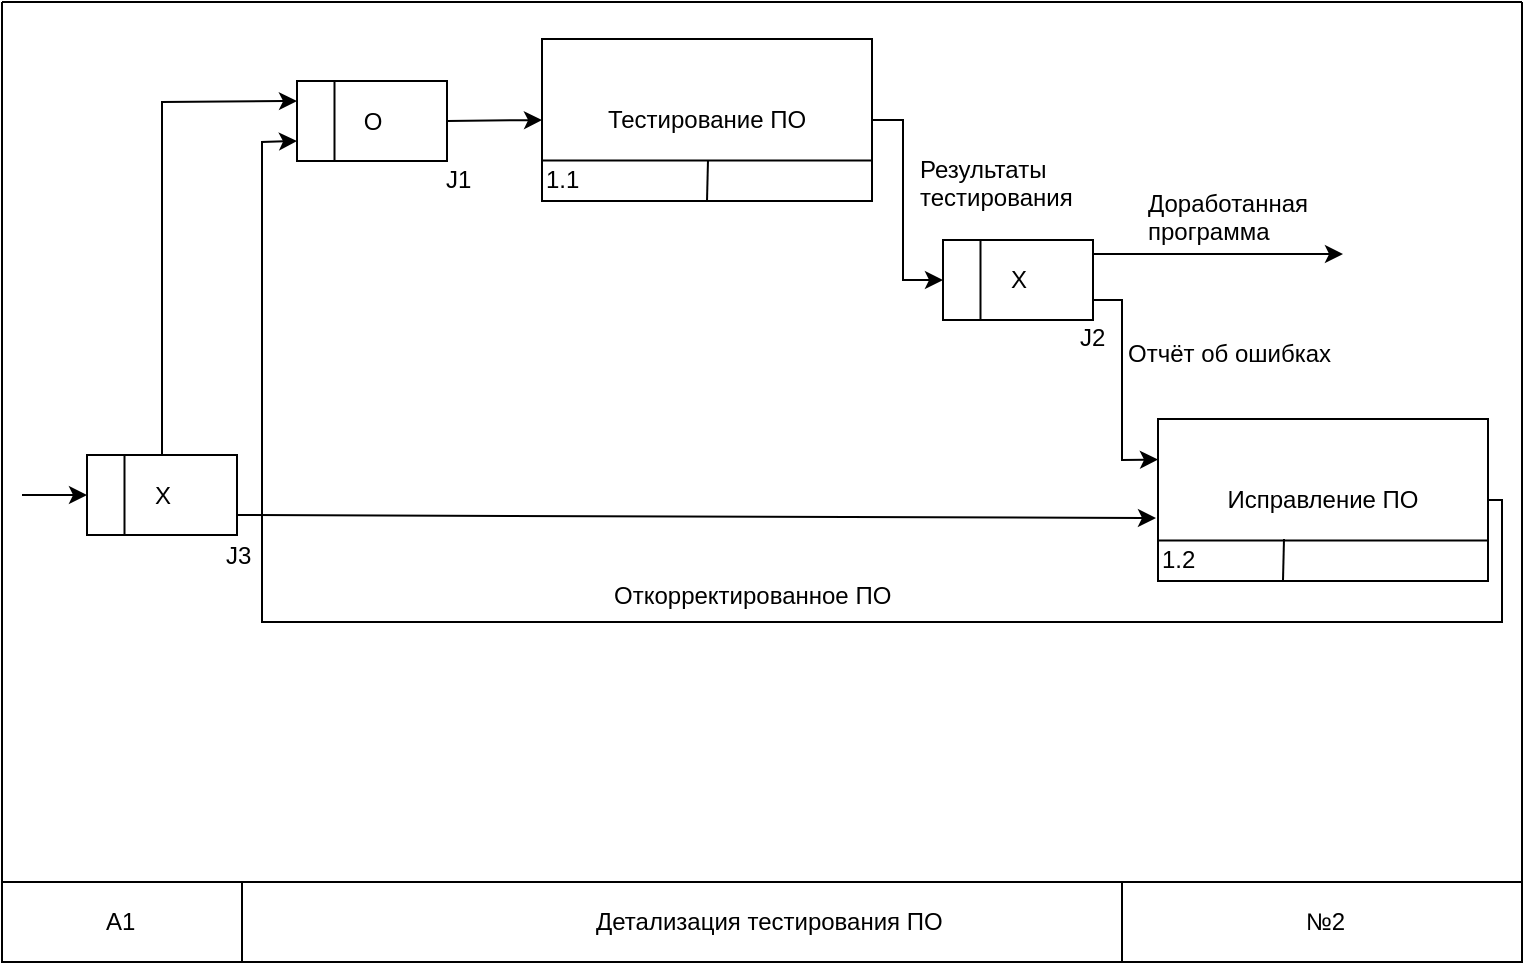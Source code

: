 <mxfile version="12.0.2" type="device" pages="1"><diagram id="FRA6G_auTJWb8e-CwCNN" name="Page-1"><mxGraphModel dx="704" dy="1511" grid="1" gridSize="10" guides="1" tooltips="1" connect="1" arrows="1" fold="1" page="1" pageScale="1" pageWidth="850" pageHeight="1100" math="0" shadow="0"><root><mxCell id="0"/><mxCell id="1" parent="0"/><mxCell id="rdoyEV68jpkVjki47qFy-53" value="" style="endArrow=none;html=1;" edge="1" parent="1"><mxGeometry width="50" height="50" relative="1" as="geometry"><mxPoint y="400" as="sourcePoint"/><mxPoint y="-40" as="targetPoint"/></mxGeometry></mxCell><mxCell id="rdoyEV68jpkVjki47qFy-54" value="" style="endArrow=none;html=1;" edge="1" parent="1"><mxGeometry width="50" height="50" relative="1" as="geometry"><mxPoint y="-40" as="sourcePoint"/><mxPoint x="760" y="-40" as="targetPoint"/></mxGeometry></mxCell><mxCell id="rdoyEV68jpkVjki47qFy-55" value="" style="endArrow=none;html=1;" edge="1" parent="1"><mxGeometry width="50" height="50" relative="1" as="geometry"><mxPoint x="760" y="400" as="sourcePoint"/><mxPoint x="760" y="-40" as="targetPoint"/></mxGeometry></mxCell><mxCell id="rdoyEV68jpkVjki47qFy-56" value="" style="endArrow=none;html=1;" edge="1" parent="1"><mxGeometry width="50" height="50" relative="1" as="geometry"><mxPoint y="400" as="sourcePoint"/><mxPoint x="760" y="400" as="targetPoint"/></mxGeometry></mxCell><mxCell id="rdoyEV68jpkVjki47qFy-58" value="" style="endArrow=none;html=1;rounded=0;" edge="1" parent="1"><mxGeometry width="50" height="50" relative="1" as="geometry"><mxPoint x="760" y="400" as="sourcePoint"/><mxPoint y="400" as="targetPoint"/><Array as="points"><mxPoint x="760" y="440"/><mxPoint x="500" y="440"/><mxPoint y="440"/></Array></mxGeometry></mxCell><mxCell id="rdoyEV68jpkVjki47qFy-59" value="" style="endArrow=none;html=1;" edge="1" parent="1"><mxGeometry width="50" height="50" relative="1" as="geometry"><mxPoint x="120" y="440" as="sourcePoint"/><mxPoint x="120" y="400" as="targetPoint"/></mxGeometry></mxCell><mxCell id="rdoyEV68jpkVjki47qFy-62" value="" style="endArrow=none;html=1;" edge="1" parent="1"><mxGeometry width="50" height="50" relative="1" as="geometry"><mxPoint x="560" y="440" as="sourcePoint"/><mxPoint x="560" y="400" as="targetPoint"/></mxGeometry></mxCell><mxCell id="rdoyEV68jpkVjki47qFy-63" value="&lt;div&gt;A1&lt;/div&gt;&lt;div&gt;&lt;br&gt;&lt;/div&gt;" style="text;html=1;resizable=0;points=[];autosize=1;align=left;verticalAlign=top;spacingTop=-4;" vertex="1" parent="1"><mxGeometry x="50" y="410" width="30" height="30" as="geometry"/></mxCell><mxCell id="rdoyEV68jpkVjki47qFy-64" value="Детализация тестирования ПО" style="text;html=1;resizable=0;points=[];autosize=1;align=left;verticalAlign=top;spacingTop=-4;" vertex="1" parent="1"><mxGeometry x="295" y="410" width="170" height="20" as="geometry"/></mxCell><mxCell id="rdoyEV68jpkVjki47qFy-65" value="&lt;div&gt;№2&lt;/div&gt;" style="text;html=1;resizable=0;points=[];autosize=1;align=left;verticalAlign=top;spacingTop=-4;" vertex="1" parent="1"><mxGeometry x="650" y="410" width="30" height="20" as="geometry"/></mxCell><mxCell id="rdoyEV68jpkVjki47qFy-66" value="X" style="rounded=0;whiteSpace=wrap;html=1;shadow=0;fillColor=#FFFFFF;gradientColor=none;strokeColor=#000000;" vertex="1" parent="1"><mxGeometry x="42.5" y="186.5" width="75" height="40" as="geometry"/></mxCell><mxCell id="rdoyEV68jpkVjki47qFy-68" value="" style="endArrow=none;html=1;exitX=0.25;exitY=1;exitDx=0;exitDy=0;entryX=0.25;entryY=0;entryDx=0;entryDy=0;" edge="1" parent="1" source="rdoyEV68jpkVjki47qFy-66" target="rdoyEV68jpkVjki47qFy-66"><mxGeometry width="50" height="50" relative="1" as="geometry"><mxPoint x="80" y="326.5" as="sourcePoint"/><mxPoint x="130" y="276.5" as="targetPoint"/></mxGeometry></mxCell><mxCell id="rdoyEV68jpkVjki47qFy-70" value="" style="endArrow=classic;html=1;entryX=0;entryY=0.5;entryDx=0;entryDy=0;" edge="1" parent="1" target="rdoyEV68jpkVjki47qFy-66"><mxGeometry width="50" height="50" relative="1" as="geometry"><mxPoint x="10" y="206.5" as="sourcePoint"/><mxPoint x="40" y="207" as="targetPoint"/></mxGeometry></mxCell><mxCell id="rdoyEV68jpkVjki47qFy-71" value="&lt;div&gt;O&lt;/div&gt;" style="rounded=0;whiteSpace=wrap;html=1;shadow=0;fillColor=#FFFFFF;gradientColor=none;strokeColor=#000000;" vertex="1" parent="1"><mxGeometry x="147.5" y="-0.5" width="75" height="40" as="geometry"/></mxCell><mxCell id="rdoyEV68jpkVjki47qFy-72" value="J3" style="text;html=1;resizable=0;points=[];autosize=1;align=left;verticalAlign=top;spacingTop=-4;" vertex="1" parent="1"><mxGeometry x="110" y="226.5" width="30" height="20" as="geometry"/></mxCell><mxCell id="rdoyEV68jpkVjki47qFy-73" value="J1" style="text;html=1;resizable=0;points=[];autosize=1;align=left;verticalAlign=top;spacingTop=-4;" vertex="1" parent="1"><mxGeometry x="219.5" y="38.5" width="30" height="20" as="geometry"/></mxCell><mxCell id="rdoyEV68jpkVjki47qFy-74" value="" style="endArrow=none;html=1;exitX=0.25;exitY=1;exitDx=0;exitDy=0;entryX=0.25;entryY=0;entryDx=0;entryDy=0;" edge="1" parent="1" source="rdoyEV68jpkVjki47qFy-71" target="rdoyEV68jpkVjki47qFy-71"><mxGeometry width="50" height="50" relative="1" as="geometry"><mxPoint x="167.75" y="48.5" as="sourcePoint"/><mxPoint x="167.75" y="8.5" as="targetPoint"/></mxGeometry></mxCell><mxCell id="rdoyEV68jpkVjki47qFy-77" value="" style="endArrow=classic;html=1;exitX=0.5;exitY=0;exitDx=0;exitDy=0;entryX=0;entryY=0.25;entryDx=0;entryDy=0;rounded=0;" edge="1" parent="1" source="rdoyEV68jpkVjki47qFy-66" target="rdoyEV68jpkVjki47qFy-71"><mxGeometry width="50" height="50" relative="1" as="geometry"><mxPoint x="70" y="139.5" as="sourcePoint"/><mxPoint x="120" y="89.5" as="targetPoint"/><Array as="points"><mxPoint x="80" y="10"/></Array></mxGeometry></mxCell><mxCell id="rdoyEV68jpkVjki47qFy-78" value="Тестирование ПО" style="rounded=0;whiteSpace=wrap;html=1;shadow=0;strokeColor=#000000;fillColor=#FFFFFF;gradientColor=none;" vertex="1" parent="1"><mxGeometry x="270" y="-21.5" width="165" height="81" as="geometry"/></mxCell><mxCell id="rdoyEV68jpkVjki47qFy-79" value="" style="endArrow=none;html=1;exitX=0;exitY=0.75;exitDx=0;exitDy=0;entryX=1;entryY=0.75;entryDx=0;entryDy=0;" edge="1" parent="1" source="rdoyEV68jpkVjki47qFy-78" target="rdoyEV68jpkVjki47qFy-78"><mxGeometry width="50" height="50" relative="1" as="geometry"><mxPoint x="318" y="49" as="sourcePoint"/><mxPoint x="368" y="-1" as="targetPoint"/></mxGeometry></mxCell><mxCell id="rdoyEV68jpkVjki47qFy-80" value="" style="endArrow=none;html=1;exitX=0.5;exitY=1;exitDx=0;exitDy=0;" edge="1" parent="1" source="rdoyEV68jpkVjki47qFy-78"><mxGeometry width="50" height="50" relative="1" as="geometry"><mxPoint x="318" y="119" as="sourcePoint"/><mxPoint x="353" y="39" as="targetPoint"/></mxGeometry></mxCell><mxCell id="rdoyEV68jpkVjki47qFy-81" value="1.1" style="text;html=1;resizable=0;points=[];autosize=1;align=left;verticalAlign=top;spacingTop=-4;" vertex="1" parent="1"><mxGeometry x="270" y="39" width="30" height="20" as="geometry"/></mxCell><mxCell id="rdoyEV68jpkVjki47qFy-82" value="" style="endArrow=classic;html=1;exitX=1;exitY=0.5;exitDx=0;exitDy=0;entryX=0;entryY=0.5;entryDx=0;entryDy=0;" edge="1" parent="1" source="rdoyEV68jpkVjki47qFy-71" target="rdoyEV68jpkVjki47qFy-78"><mxGeometry width="50" height="50" relative="1" as="geometry"><mxPoint x="187.5" y="119.5" as="sourcePoint"/><mxPoint x="237.5" y="69.5" as="targetPoint"/></mxGeometry></mxCell><mxCell id="rdoyEV68jpkVjki47qFy-83" value="X" style="rounded=0;whiteSpace=wrap;html=1;shadow=0;fillColor=#FFFFFF;gradientColor=none;strokeColor=#000000;" vertex="1" parent="1"><mxGeometry x="470.5" y="79" width="75" height="40" as="geometry"/></mxCell><mxCell id="rdoyEV68jpkVjki47qFy-84" value="" style="endArrow=none;html=1;exitX=0.25;exitY=1;exitDx=0;exitDy=0;entryX=0.25;entryY=0;entryDx=0;entryDy=0;" edge="1" parent="1" source="rdoyEV68jpkVjki47qFy-83" target="rdoyEV68jpkVjki47qFy-83"><mxGeometry width="50" height="50" relative="1" as="geometry"><mxPoint x="490.5" y="219" as="sourcePoint"/><mxPoint x="540.5" y="169" as="targetPoint"/></mxGeometry></mxCell><mxCell id="rdoyEV68jpkVjki47qFy-85" value="" style="endArrow=classic;html=1;exitX=1;exitY=0.5;exitDx=0;exitDy=0;entryX=0;entryY=0.5;entryDx=0;entryDy=0;rounded=0;" edge="1" parent="1" source="rdoyEV68jpkVjki47qFy-78" target="rdoyEV68jpkVjki47qFy-83"><mxGeometry width="50" height="50" relative="1" as="geometry"><mxPoint x="330.5" y="179" as="sourcePoint"/><mxPoint x="400.5" y="129" as="targetPoint"/><Array as="points"><mxPoint x="450.5" y="19"/><mxPoint x="450.5" y="99"/></Array></mxGeometry></mxCell><mxCell id="rdoyEV68jpkVjki47qFy-86" value="Результаты&lt;br&gt;тестирования" style="text;html=1;resizable=0;points=[];autosize=1;align=left;verticalAlign=top;spacingTop=-4;" vertex="1" parent="1"><mxGeometry x="457" y="33.5" width="80" height="30" as="geometry"/></mxCell><mxCell id="rdoyEV68jpkVjki47qFy-87" value="" style="endArrow=classic;html=1;exitX=1;exitY=0.5;exitDx=0;exitDy=0;" edge="1" parent="1"><mxGeometry width="50" height="50" relative="1" as="geometry"><mxPoint x="545.5" y="86" as="sourcePoint"/><mxPoint x="670.5" y="86" as="targetPoint"/></mxGeometry></mxCell><mxCell id="rdoyEV68jpkVjki47qFy-88" value="Доработанная&lt;br&gt;программа" style="text;html=1;resizable=0;points=[];autosize=1;align=left;verticalAlign=top;spacingTop=-4;" vertex="1" parent="1"><mxGeometry x="570.5" y="51" width="90" height="30" as="geometry"/></mxCell><mxCell id="rdoyEV68jpkVjki47qFy-89" value="Исправление ПО" style="rounded=0;whiteSpace=wrap;html=1;shadow=0;strokeColor=#000000;fillColor=#FFFFFF;gradientColor=none;" vertex="1" parent="1"><mxGeometry x="578" y="168.5" width="165" height="81" as="geometry"/></mxCell><mxCell id="rdoyEV68jpkVjki47qFy-90" value="" style="endArrow=none;html=1;exitX=0;exitY=0.75;exitDx=0;exitDy=0;entryX=1;entryY=0.75;entryDx=0;entryDy=0;" edge="1" parent="1" source="rdoyEV68jpkVjki47qFy-89" target="rdoyEV68jpkVjki47qFy-89"><mxGeometry width="50" height="50" relative="1" as="geometry"><mxPoint x="626" y="239" as="sourcePoint"/><mxPoint x="676" y="189" as="targetPoint"/></mxGeometry></mxCell><mxCell id="rdoyEV68jpkVjki47qFy-91" value="" style="endArrow=none;html=1;exitX=0.5;exitY=1;exitDx=0;exitDy=0;" edge="1" parent="1"><mxGeometry width="50" height="50" relative="1" as="geometry"><mxPoint x="640.5" y="249" as="sourcePoint"/><mxPoint x="641" y="228.5" as="targetPoint"/></mxGeometry></mxCell><mxCell id="rdoyEV68jpkVjki47qFy-92" value="1.2" style="text;html=1;resizable=0;points=[];autosize=1;align=left;verticalAlign=top;spacingTop=-4;" vertex="1" parent="1"><mxGeometry x="578" y="228.5" width="30" height="20" as="geometry"/></mxCell><mxCell id="rdoyEV68jpkVjki47qFy-94" value="" style="endArrow=classic;html=1;exitX=1;exitY=0.75;exitDx=0;exitDy=0;rounded=0;entryX=0;entryY=0.25;entryDx=0;entryDy=0;" edge="1" parent="1" source="rdoyEV68jpkVjki47qFy-83" target="rdoyEV68jpkVjki47qFy-89"><mxGeometry width="50" height="50" relative="1" as="geometry"><mxPoint x="510" y="190" as="sourcePoint"/><mxPoint x="570" y="199" as="targetPoint"/><Array as="points"><mxPoint x="560" y="109"/><mxPoint x="560" y="189"/></Array></mxGeometry></mxCell><mxCell id="rdoyEV68jpkVjki47qFy-95" value="Отчёт об ошибках" style="text;html=1;resizable=0;points=[];autosize=1;align=left;verticalAlign=top;spacingTop=-4;" vertex="1" parent="1"><mxGeometry x="560.5" y="126" width="110" height="20" as="geometry"/></mxCell><mxCell id="rdoyEV68jpkVjki47qFy-96" value="J2" style="text;html=1;resizable=0;points=[];autosize=1;align=left;verticalAlign=top;spacingTop=-4;" vertex="1" parent="1"><mxGeometry x="537" y="118" width="30" height="20" as="geometry"/></mxCell><mxCell id="rdoyEV68jpkVjki47qFy-97" value="" style="endArrow=classic;html=1;exitX=1;exitY=0.75;exitDx=0;exitDy=0;" edge="1" parent="1" source="rdoyEV68jpkVjki47qFy-66"><mxGeometry width="50" height="50" relative="1" as="geometry"><mxPoint x="135" y="218" as="sourcePoint"/><mxPoint x="577" y="218" as="targetPoint"/></mxGeometry></mxCell><mxCell id="rdoyEV68jpkVjki47qFy-100" value="" style="endArrow=classic;html=1;exitX=1;exitY=0.5;exitDx=0;exitDy=0;rounded=0;entryX=0;entryY=0.75;entryDx=0;entryDy=0;" edge="1" parent="1" source="rdoyEV68jpkVjki47qFy-89" target="rdoyEV68jpkVjki47qFy-71"><mxGeometry width="50" height="50" relative="1" as="geometry"><mxPoint x="580" y="310" as="sourcePoint"/><mxPoint x="130" y="60" as="targetPoint"/><Array as="points"><mxPoint x="750" y="209"/><mxPoint x="750" y="270"/><mxPoint x="130" y="270"/><mxPoint x="130" y="240"/><mxPoint x="130" y="30"/></Array></mxGeometry></mxCell><mxCell id="rdoyEV68jpkVjki47qFy-103" value="Откорректированное ПО" style="text;html=1;resizable=0;points=[];autosize=1;align=left;verticalAlign=top;spacingTop=-4;" vertex="1" parent="1"><mxGeometry x="304" y="246.5" width="140" height="20" as="geometry"/></mxCell></root></mxGraphModel></diagram></mxfile>